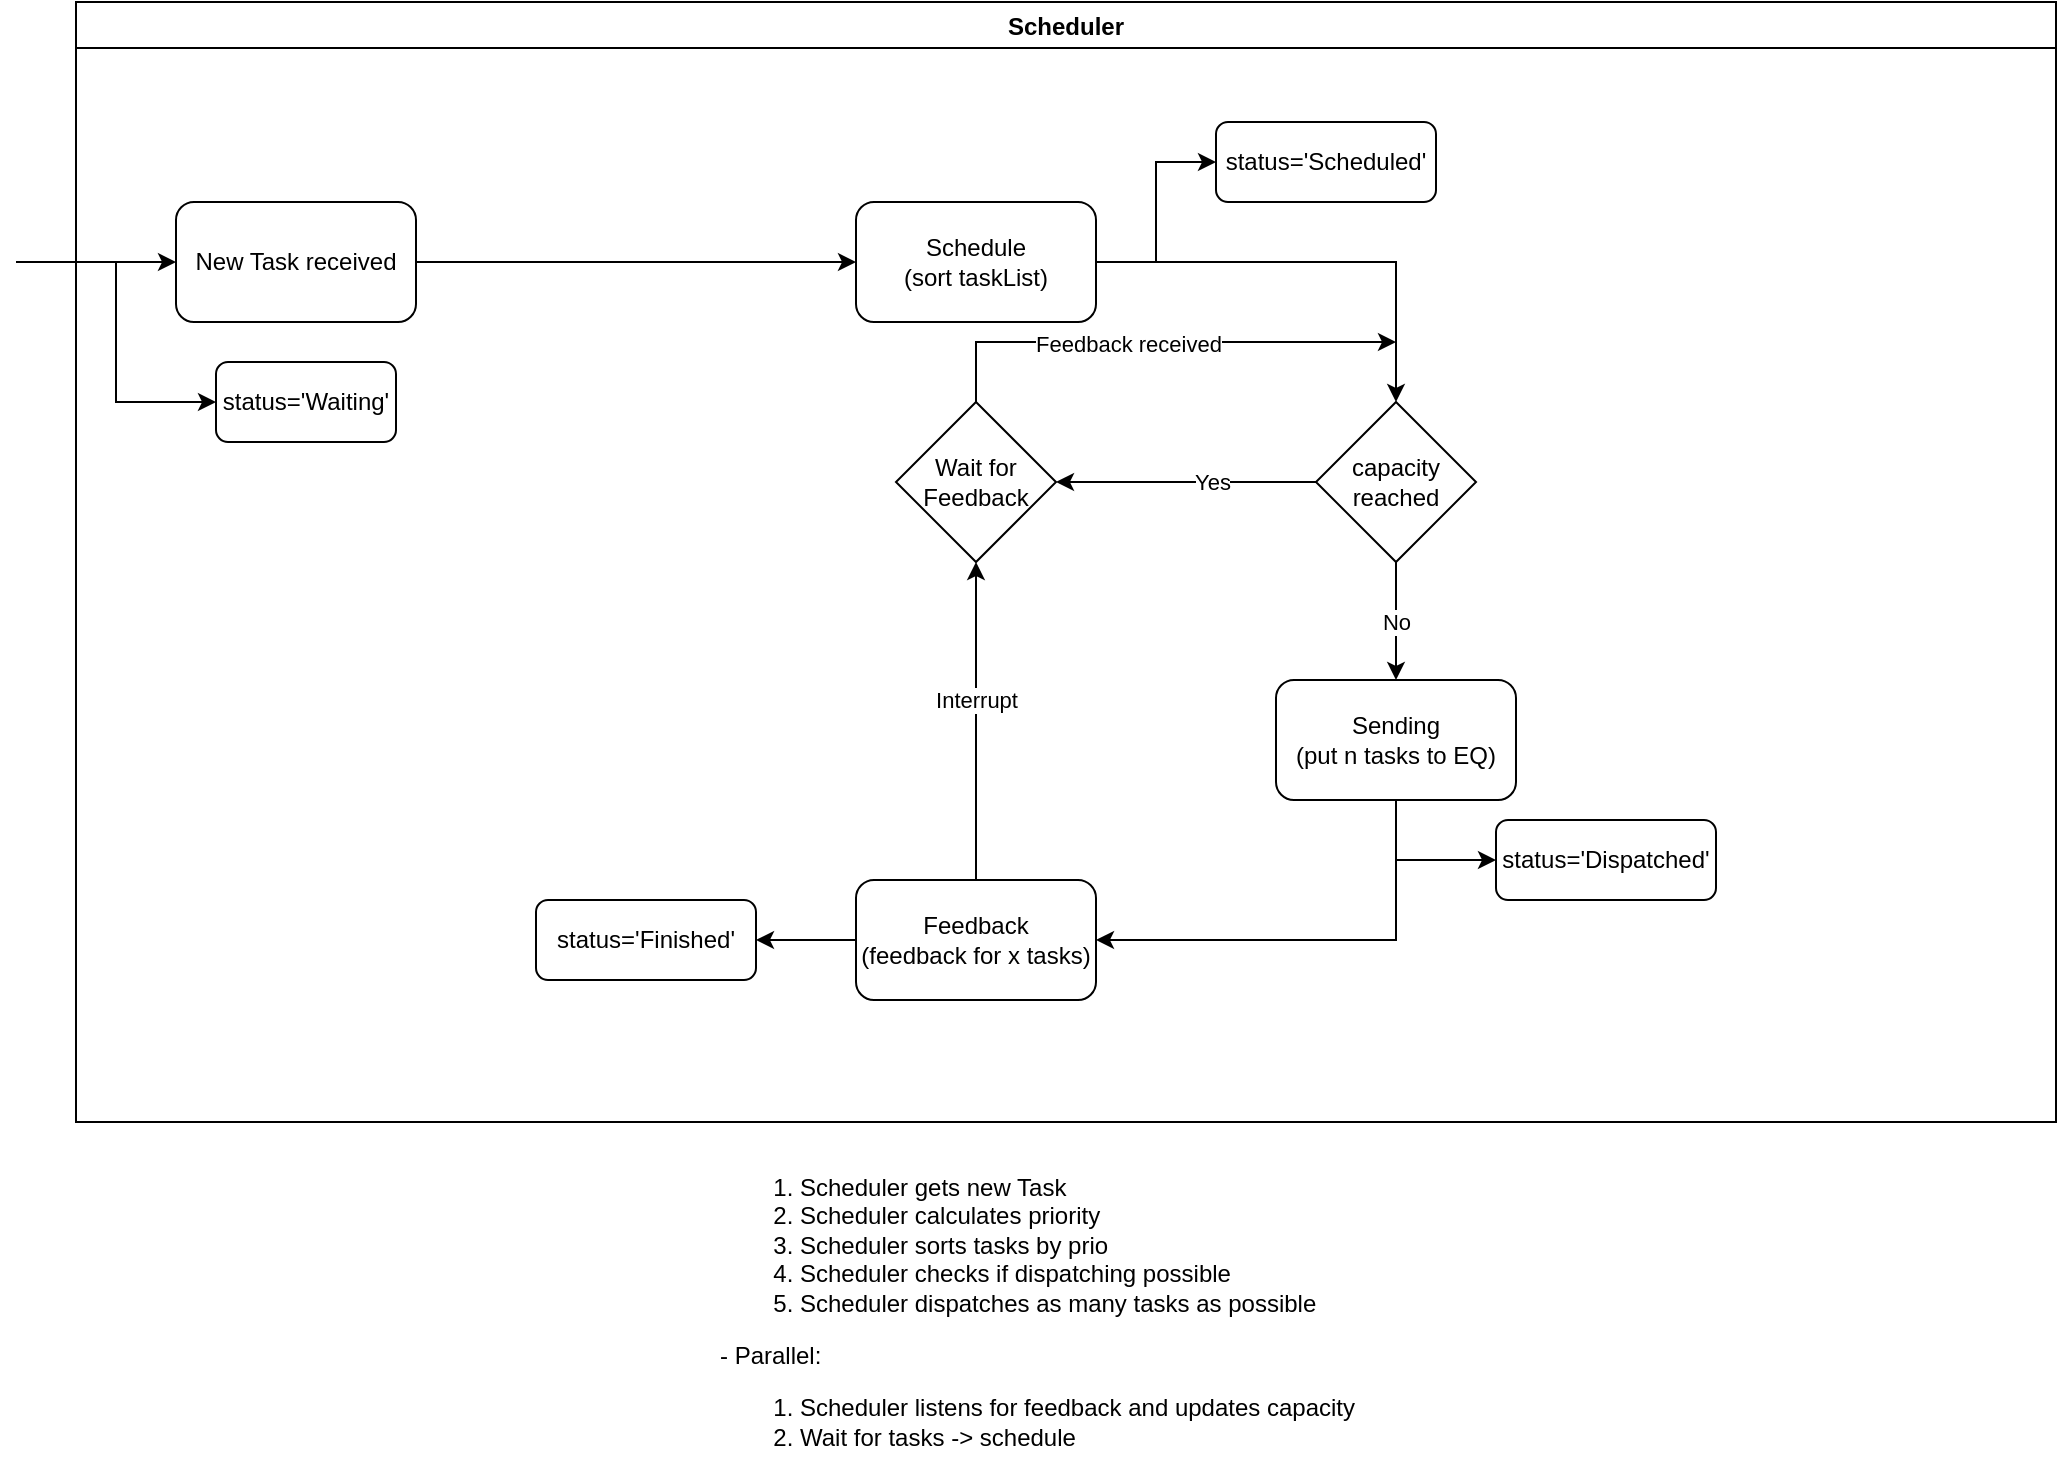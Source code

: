 <mxfile version="13.0.3" type="device"><diagram name="Page-1" id="74e2e168-ea6b-b213-b513-2b3c1d86103e"><mxGraphModel dx="1088" dy="880" grid="1" gridSize="10" guides="1" tooltips="1" connect="1" arrows="1" fold="1" page="1" pageScale="1" pageWidth="1100" pageHeight="850" background="#ffffff" math="0" shadow="0"><root><mxCell id="0"/><mxCell id="1" parent="0"/><mxCell id="PN9FMX3Tsa2x14u4ABlH-2" value="Scheduler" style="swimlane;" parent="1" vertex="1"><mxGeometry x="50" y="30" width="990" height="560" as="geometry"/></mxCell><mxCell id="PN9FMX3Tsa2x14u4ABlH-5" style="edgeStyle=orthogonalEdgeStyle;rounded=0;orthogonalLoop=1;jettySize=auto;html=1;exitX=1;exitY=0.5;exitDx=0;exitDy=0;entryX=0;entryY=0.5;entryDx=0;entryDy=0;" parent="PN9FMX3Tsa2x14u4ABlH-2" source="PN9FMX3Tsa2x14u4ABlH-1" target="PN9FMX3Tsa2x14u4ABlH-4" edge="1"><mxGeometry relative="1" as="geometry"/></mxCell><mxCell id="PN9FMX3Tsa2x14u4ABlH-18" style="edgeStyle=orthogonalEdgeStyle;rounded=0;orthogonalLoop=1;jettySize=auto;html=1;entryX=0;entryY=0.5;entryDx=0;entryDy=0;" parent="PN9FMX3Tsa2x14u4ABlH-2" target="PN9FMX3Tsa2x14u4ABlH-17" edge="1"><mxGeometry relative="1" as="geometry"><mxPoint x="20" y="130" as="sourcePoint"/><Array as="points"><mxPoint x="20" y="200"/></Array></mxGeometry></mxCell><mxCell id="PN9FMX3Tsa2x14u4ABlH-1" value="New Task received" style="rounded=1;whiteSpace=wrap;html=1;" parent="PN9FMX3Tsa2x14u4ABlH-2" vertex="1"><mxGeometry x="50" y="100" width="120" height="60" as="geometry"/></mxCell><mxCell id="PN9FMX3Tsa2x14u4ABlH-20" style="edgeStyle=orthogonalEdgeStyle;rounded=0;orthogonalLoop=1;jettySize=auto;html=1;exitX=1;exitY=0.5;exitDx=0;exitDy=0;entryX=0;entryY=0.5;entryDx=0;entryDy=0;" parent="PN9FMX3Tsa2x14u4ABlH-2" source="PN9FMX3Tsa2x14u4ABlH-4" target="PN9FMX3Tsa2x14u4ABlH-19" edge="1"><mxGeometry relative="1" as="geometry"/></mxCell><mxCell id="PN9FMX3Tsa2x14u4ABlH-28" style="edgeStyle=orthogonalEdgeStyle;rounded=0;orthogonalLoop=1;jettySize=auto;html=1;exitX=1;exitY=0.5;exitDx=0;exitDy=0;entryX=0.5;entryY=0;entryDx=0;entryDy=0;" parent="PN9FMX3Tsa2x14u4ABlH-2" source="PN9FMX3Tsa2x14u4ABlH-4" target="PN9FMX3Tsa2x14u4ABlH-26" edge="1"><mxGeometry relative="1" as="geometry"/></mxCell><mxCell id="PN9FMX3Tsa2x14u4ABlH-4" value="Schedule&lt;br&gt;(sort taskList)" style="rounded=1;whiteSpace=wrap;html=1;" parent="PN9FMX3Tsa2x14u4ABlH-2" vertex="1"><mxGeometry x="390" y="100" width="120" height="60" as="geometry"/></mxCell><mxCell id="PN9FMX3Tsa2x14u4ABlH-9" style="edgeStyle=orthogonalEdgeStyle;rounded=0;orthogonalLoop=1;jettySize=auto;html=1;exitX=0.5;exitY=1;exitDx=0;exitDy=0;entryX=1;entryY=0.5;entryDx=0;entryDy=0;" parent="PN9FMX3Tsa2x14u4ABlH-2" source="PN9FMX3Tsa2x14u4ABlH-6" target="PN9FMX3Tsa2x14u4ABlH-7" edge="1"><mxGeometry relative="1" as="geometry"/></mxCell><mxCell id="g3VmbDLtXvt7ls1ThoFb-4" style="edgeStyle=orthogonalEdgeStyle;rounded=0;orthogonalLoop=1;jettySize=auto;html=1;exitX=0.5;exitY=1;exitDx=0;exitDy=0;entryX=0;entryY=0.5;entryDx=0;entryDy=0;" edge="1" parent="PN9FMX3Tsa2x14u4ABlH-2" source="PN9FMX3Tsa2x14u4ABlH-6" target="PN9FMX3Tsa2x14u4ABlH-21"><mxGeometry relative="1" as="geometry"/></mxCell><mxCell id="PN9FMX3Tsa2x14u4ABlH-6" value="Sending&lt;br&gt;(put n tasks to EQ)" style="rounded=1;whiteSpace=wrap;html=1;" parent="PN9FMX3Tsa2x14u4ABlH-2" vertex="1"><mxGeometry x="600" y="339" width="120" height="60" as="geometry"/></mxCell><mxCell id="PN9FMX3Tsa2x14u4ABlH-24" style="edgeStyle=orthogonalEdgeStyle;rounded=0;orthogonalLoop=1;jettySize=auto;html=1;exitX=0;exitY=0.5;exitDx=0;exitDy=0;entryX=1;entryY=0.5;entryDx=0;entryDy=0;" parent="PN9FMX3Tsa2x14u4ABlH-2" source="PN9FMX3Tsa2x14u4ABlH-7" target="PN9FMX3Tsa2x14u4ABlH-23" edge="1"><mxGeometry relative="1" as="geometry"/></mxCell><mxCell id="PN9FMX3Tsa2x14u4ABlH-39" style="edgeStyle=orthogonalEdgeStyle;rounded=0;orthogonalLoop=1;jettySize=auto;html=1;exitX=0.5;exitY=0;exitDx=0;exitDy=0;entryX=0.5;entryY=1;entryDx=0;entryDy=0;" parent="PN9FMX3Tsa2x14u4ABlH-2" source="PN9FMX3Tsa2x14u4ABlH-7" target="PN9FMX3Tsa2x14u4ABlH-36" edge="1"><mxGeometry relative="1" as="geometry"/></mxCell><mxCell id="PN9FMX3Tsa2x14u4ABlH-44" value="Interrupt" style="edgeLabel;html=1;align=center;verticalAlign=middle;resizable=0;points=[];" parent="PN9FMX3Tsa2x14u4ABlH-39" vertex="1" connectable="0"><mxGeometry x="-0.115" y="-2" relative="1" as="geometry"><mxPoint x="-2" y="-20" as="offset"/></mxGeometry></mxCell><mxCell id="PN9FMX3Tsa2x14u4ABlH-7" value="Feedback&lt;br&gt;(feedback for x tasks)" style="rounded=1;whiteSpace=wrap;html=1;" parent="PN9FMX3Tsa2x14u4ABlH-2" vertex="1"><mxGeometry x="390" y="439" width="120" height="60" as="geometry"/></mxCell><mxCell id="PN9FMX3Tsa2x14u4ABlH-17" value="status='Waiting'" style="rounded=1;whiteSpace=wrap;html=1;" parent="PN9FMX3Tsa2x14u4ABlH-2" vertex="1"><mxGeometry x="70" y="180" width="90" height="40" as="geometry"/></mxCell><mxCell id="PN9FMX3Tsa2x14u4ABlH-19" value="status='Scheduled'" style="rounded=1;whiteSpace=wrap;html=1;" parent="PN9FMX3Tsa2x14u4ABlH-2" vertex="1"><mxGeometry x="570" y="60" width="110" height="40" as="geometry"/></mxCell><mxCell id="PN9FMX3Tsa2x14u4ABlH-21" value="status='Dispatched'" style="rounded=1;whiteSpace=wrap;html=1;" parent="PN9FMX3Tsa2x14u4ABlH-2" vertex="1"><mxGeometry x="710" y="409" width="110" height="40" as="geometry"/></mxCell><mxCell id="PN9FMX3Tsa2x14u4ABlH-23" value="status='Finished'" style="rounded=1;whiteSpace=wrap;html=1;" parent="PN9FMX3Tsa2x14u4ABlH-2" vertex="1"><mxGeometry x="230" y="449" width="110" height="40" as="geometry"/></mxCell><mxCell id="PN9FMX3Tsa2x14u4ABlH-30" style="edgeStyle=orthogonalEdgeStyle;rounded=0;orthogonalLoop=1;jettySize=auto;html=1;exitX=0.5;exitY=1;exitDx=0;exitDy=0;entryX=0.5;entryY=0;entryDx=0;entryDy=0;" parent="PN9FMX3Tsa2x14u4ABlH-2" source="PN9FMX3Tsa2x14u4ABlH-26" target="PN9FMX3Tsa2x14u4ABlH-6" edge="1"><mxGeometry relative="1" as="geometry"/></mxCell><mxCell id="PN9FMX3Tsa2x14u4ABlH-31" value="No" style="edgeLabel;html=1;align=center;verticalAlign=middle;resizable=0;points=[];" parent="PN9FMX3Tsa2x14u4ABlH-30" vertex="1" connectable="0"><mxGeometry x="0.208" y="1" relative="1" as="geometry"><mxPoint x="-1" y="-6" as="offset"/></mxGeometry></mxCell><mxCell id="PN9FMX3Tsa2x14u4ABlH-37" style="edgeStyle=orthogonalEdgeStyle;rounded=0;orthogonalLoop=1;jettySize=auto;html=1;exitX=0;exitY=0.5;exitDx=0;exitDy=0;entryX=1;entryY=0.5;entryDx=0;entryDy=0;" parent="PN9FMX3Tsa2x14u4ABlH-2" source="PN9FMX3Tsa2x14u4ABlH-26" target="PN9FMX3Tsa2x14u4ABlH-36" edge="1"><mxGeometry relative="1" as="geometry"/></mxCell><mxCell id="PN9FMX3Tsa2x14u4ABlH-40" value="Yes" style="edgeLabel;html=1;align=center;verticalAlign=middle;resizable=0;points=[];" parent="PN9FMX3Tsa2x14u4ABlH-37" vertex="1" connectable="0"><mxGeometry x="-0.194" relative="1" as="geometry"><mxPoint as="offset"/></mxGeometry></mxCell><mxCell id="PN9FMX3Tsa2x14u4ABlH-26" value="capacity&lt;br&gt;reached" style="rhombus;whiteSpace=wrap;html=1;" parent="PN9FMX3Tsa2x14u4ABlH-2" vertex="1"><mxGeometry x="620" y="200" width="80" height="80" as="geometry"/></mxCell><mxCell id="PN9FMX3Tsa2x14u4ABlH-36" value="Wait for&lt;br&gt;Feedback" style="rhombus;whiteSpace=wrap;html=1;" parent="PN9FMX3Tsa2x14u4ABlH-2" vertex="1"><mxGeometry x="410" y="200" width="80" height="80" as="geometry"/></mxCell><mxCell id="PN9FMX3Tsa2x14u4ABlH-3" value="" style="endArrow=classic;html=1;entryX=0;entryY=0.5;entryDx=0;entryDy=0;" parent="1" target="PN9FMX3Tsa2x14u4ABlH-1" edge="1"><mxGeometry width="50" height="50" relative="1" as="geometry"><mxPoint x="20" y="160" as="sourcePoint"/><mxPoint x="60" y="120" as="targetPoint"/></mxGeometry></mxCell><mxCell id="PN9FMX3Tsa2x14u4ABlH-38" style="edgeStyle=orthogonalEdgeStyle;rounded=0;orthogonalLoop=1;jettySize=auto;html=1;exitX=0.5;exitY=0;exitDx=0;exitDy=0;" parent="1" source="PN9FMX3Tsa2x14u4ABlH-36" edge="1"><mxGeometry relative="1" as="geometry"><mxPoint x="710" y="200" as="targetPoint"/><Array as="points"><mxPoint x="500" y="200"/></Array></mxGeometry></mxCell><mxCell id="PN9FMX3Tsa2x14u4ABlH-41" value="Feedback received" style="edgeLabel;html=1;align=center;verticalAlign=middle;resizable=0;points=[];" parent="PN9FMX3Tsa2x14u4ABlH-38" vertex="1" connectable="0"><mxGeometry x="-0.122" y="-1" relative="1" as="geometry"><mxPoint as="offset"/></mxGeometry></mxCell><mxCell id="g3VmbDLtXvt7ls1ThoFb-1" value="&lt;ol&gt;&lt;li&gt;Scheduler gets new Task&lt;/li&gt;&lt;li&gt;Scheduler calculates priority&lt;/li&gt;&lt;li&gt;Scheduler sorts tasks by prio&lt;/li&gt;&lt;li&gt;Scheduler checks if dispatching possible&lt;/li&gt;&lt;li&gt;Scheduler dispatches as many tasks as possible&lt;/li&gt;&lt;/ol&gt;- Parallel:&lt;br&gt;&lt;ol&gt;&lt;li&gt;Scheduler listens for feedback and updates capacity&lt;/li&gt;&lt;li&gt;Wait for tasks -&amp;gt; schedule&lt;/li&gt;&lt;/ol&gt;" style="text;html=1;strokeColor=none;fillColor=none;align=left;verticalAlign=middle;whiteSpace=wrap;rounded=0;" vertex="1" parent="1"><mxGeometry x="370" y="610" width="350" height="150" as="geometry"/></mxCell></root></mxGraphModel></diagram></mxfile>